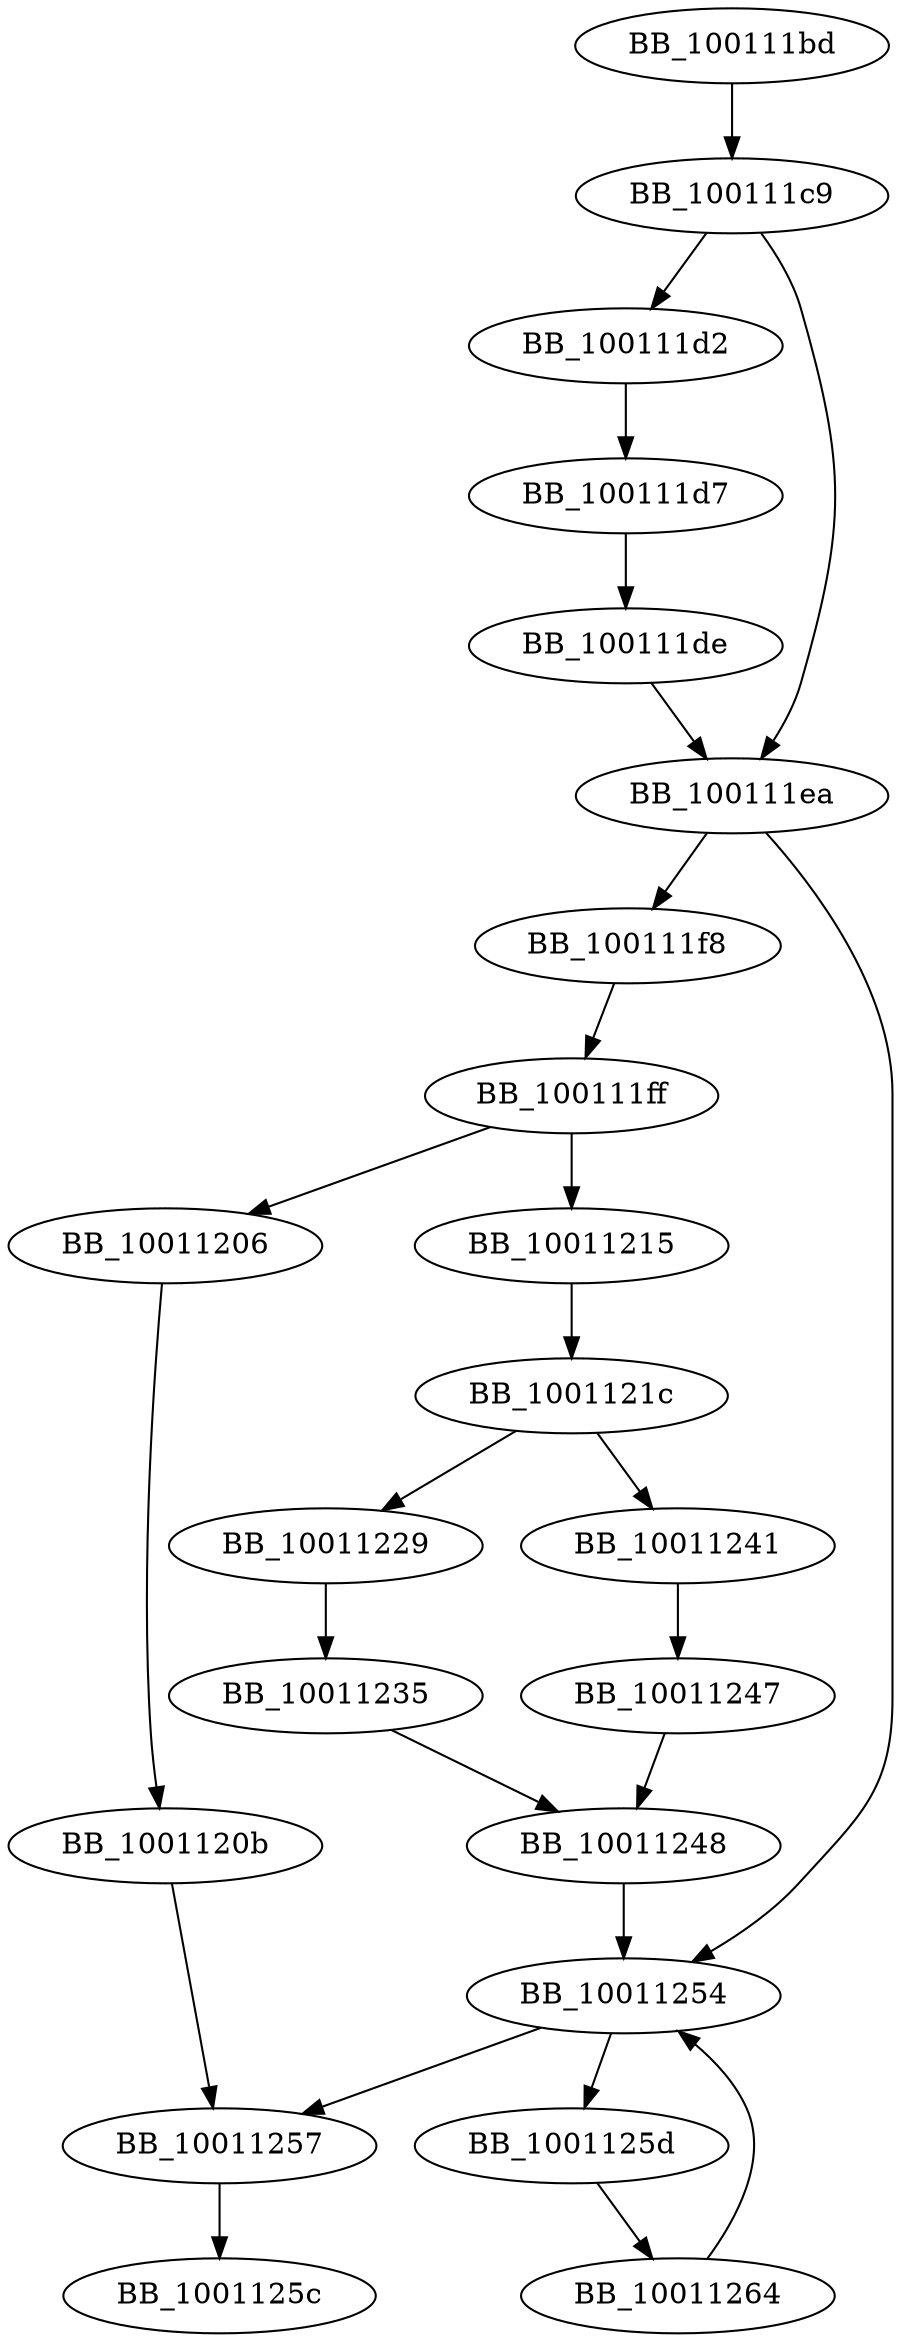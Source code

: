 DiGraph __mtinitlocknum{
BB_100111bd->BB_100111c9
BB_100111c9->BB_100111d2
BB_100111c9->BB_100111ea
BB_100111d2->BB_100111d7
BB_100111d7->BB_100111de
BB_100111de->BB_100111ea
BB_100111ea->BB_100111f8
BB_100111ea->BB_10011254
BB_100111f8->BB_100111ff
BB_100111ff->BB_10011206
BB_100111ff->BB_10011215
BB_10011206->BB_1001120b
BB_1001120b->BB_10011257
BB_10011215->BB_1001121c
BB_1001121c->BB_10011229
BB_1001121c->BB_10011241
BB_10011229->BB_10011235
BB_10011235->BB_10011248
BB_10011241->BB_10011247
BB_10011247->BB_10011248
BB_10011248->BB_10011254
BB_10011254->BB_10011257
BB_10011254->BB_1001125d
BB_10011257->BB_1001125c
BB_1001125d->BB_10011264
BB_10011264->BB_10011254
}
